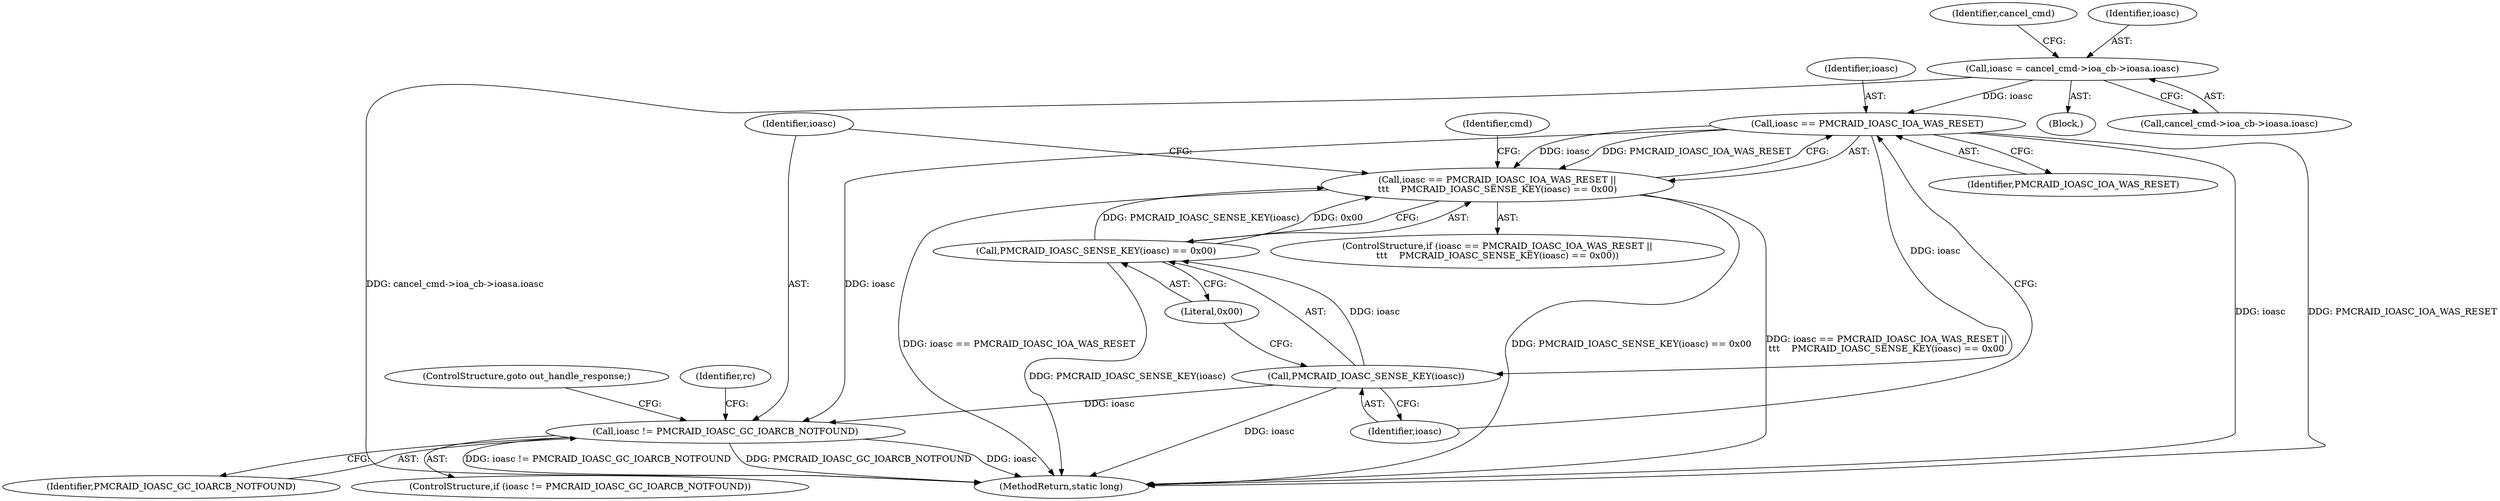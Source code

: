digraph "0_linux_b5b515445f4f5a905c5dd27e6e682868ccd6c09d@pointer" {
"1000646" [label="(Call,ioasc = cancel_cmd->ioa_cb->ioasa.ioasc)"];
"1000659" [label="(Call,ioasc == PMCRAID_IOASC_IOA_WAS_RESET)"];
"1000658" [label="(Call,ioasc == PMCRAID_IOASC_IOA_WAS_RESET ||\n\t\t\t    PMCRAID_IOASC_SENSE_KEY(ioasc) == 0x00)"];
"1000663" [label="(Call,PMCRAID_IOASC_SENSE_KEY(ioasc))"];
"1000662" [label="(Call,PMCRAID_IOASC_SENSE_KEY(ioasc) == 0x00)"];
"1000668" [label="(Call,ioasc != PMCRAID_IOASC_GC_IOARCB_NOTFOUND)"];
"1000656" [label="(Identifier,cancel_cmd)"];
"1000669" [label="(Identifier,ioasc)"];
"1000681" [label="(Identifier,cmd)"];
"1000658" [label="(Call,ioasc == PMCRAID_IOASC_IOA_WAS_RESET ||\n\t\t\t    PMCRAID_IOASC_SENSE_KEY(ioasc) == 0x00)"];
"1000657" [label="(ControlStructure,if (ioasc == PMCRAID_IOASC_IOA_WAS_RESET ||\n\t\t\t    PMCRAID_IOASC_SENSE_KEY(ioasc) == 0x00))"];
"1000647" [label="(Identifier,ioasc)"];
"1000755" [label="(MethodReturn,static long)"];
"1000661" [label="(Identifier,PMCRAID_IOASC_IOA_WAS_RESET)"];
"1000675" [label="(ControlStructure,goto out_handle_response;)"];
"1000672" [label="(Identifier,rc)"];
"1000640" [label="(Block,)"];
"1000667" [label="(ControlStructure,if (ioasc != PMCRAID_IOASC_GC_IOARCB_NOTFOUND))"];
"1000670" [label="(Identifier,PMCRAID_IOASC_GC_IOARCB_NOTFOUND)"];
"1000668" [label="(Call,ioasc != PMCRAID_IOASC_GC_IOARCB_NOTFOUND)"];
"1000646" [label="(Call,ioasc = cancel_cmd->ioa_cb->ioasa.ioasc)"];
"1000648" [label="(Call,cancel_cmd->ioa_cb->ioasa.ioasc)"];
"1000665" [label="(Literal,0x00)"];
"1000662" [label="(Call,PMCRAID_IOASC_SENSE_KEY(ioasc) == 0x00)"];
"1000659" [label="(Call,ioasc == PMCRAID_IOASC_IOA_WAS_RESET)"];
"1000663" [label="(Call,PMCRAID_IOASC_SENSE_KEY(ioasc))"];
"1000664" [label="(Identifier,ioasc)"];
"1000660" [label="(Identifier,ioasc)"];
"1000646" -> "1000640"  [label="AST: "];
"1000646" -> "1000648"  [label="CFG: "];
"1000647" -> "1000646"  [label="AST: "];
"1000648" -> "1000646"  [label="AST: "];
"1000656" -> "1000646"  [label="CFG: "];
"1000646" -> "1000755"  [label="DDG: cancel_cmd->ioa_cb->ioasa.ioasc"];
"1000646" -> "1000659"  [label="DDG: ioasc"];
"1000659" -> "1000658"  [label="AST: "];
"1000659" -> "1000661"  [label="CFG: "];
"1000660" -> "1000659"  [label="AST: "];
"1000661" -> "1000659"  [label="AST: "];
"1000664" -> "1000659"  [label="CFG: "];
"1000658" -> "1000659"  [label="CFG: "];
"1000659" -> "1000755"  [label="DDG: ioasc"];
"1000659" -> "1000755"  [label="DDG: PMCRAID_IOASC_IOA_WAS_RESET"];
"1000659" -> "1000658"  [label="DDG: ioasc"];
"1000659" -> "1000658"  [label="DDG: PMCRAID_IOASC_IOA_WAS_RESET"];
"1000659" -> "1000663"  [label="DDG: ioasc"];
"1000659" -> "1000668"  [label="DDG: ioasc"];
"1000658" -> "1000657"  [label="AST: "];
"1000658" -> "1000662"  [label="CFG: "];
"1000662" -> "1000658"  [label="AST: "];
"1000669" -> "1000658"  [label="CFG: "];
"1000681" -> "1000658"  [label="CFG: "];
"1000658" -> "1000755"  [label="DDG: PMCRAID_IOASC_SENSE_KEY(ioasc) == 0x00"];
"1000658" -> "1000755"  [label="DDG: ioasc == PMCRAID_IOASC_IOA_WAS_RESET ||\n\t\t\t    PMCRAID_IOASC_SENSE_KEY(ioasc) == 0x00"];
"1000658" -> "1000755"  [label="DDG: ioasc == PMCRAID_IOASC_IOA_WAS_RESET"];
"1000662" -> "1000658"  [label="DDG: PMCRAID_IOASC_SENSE_KEY(ioasc)"];
"1000662" -> "1000658"  [label="DDG: 0x00"];
"1000663" -> "1000662"  [label="AST: "];
"1000663" -> "1000664"  [label="CFG: "];
"1000664" -> "1000663"  [label="AST: "];
"1000665" -> "1000663"  [label="CFG: "];
"1000663" -> "1000755"  [label="DDG: ioasc"];
"1000663" -> "1000662"  [label="DDG: ioasc"];
"1000663" -> "1000668"  [label="DDG: ioasc"];
"1000662" -> "1000665"  [label="CFG: "];
"1000665" -> "1000662"  [label="AST: "];
"1000662" -> "1000755"  [label="DDG: PMCRAID_IOASC_SENSE_KEY(ioasc)"];
"1000668" -> "1000667"  [label="AST: "];
"1000668" -> "1000670"  [label="CFG: "];
"1000669" -> "1000668"  [label="AST: "];
"1000670" -> "1000668"  [label="AST: "];
"1000672" -> "1000668"  [label="CFG: "];
"1000675" -> "1000668"  [label="CFG: "];
"1000668" -> "1000755"  [label="DDG: ioasc != PMCRAID_IOASC_GC_IOARCB_NOTFOUND"];
"1000668" -> "1000755"  [label="DDG: PMCRAID_IOASC_GC_IOARCB_NOTFOUND"];
"1000668" -> "1000755"  [label="DDG: ioasc"];
}
